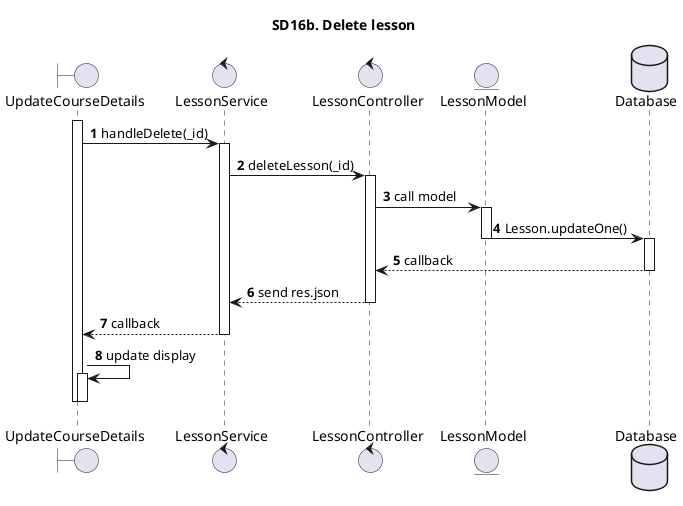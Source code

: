 @startuml SQ

autonumber

title SD16b. Delete lesson

boundary "UpdateCourseDetails"
control "LessonService"
control "LessonController"
entity "LessonModel"
database "Database" as Database
activate UpdateCourseDetails
UpdateCourseDetails -> LessonService: handleDelete(_id)
activate LessonService
LessonService -> LessonController: deleteLesson(_id)
activate LessonController
LessonController -> LessonModel: call model
activate LessonModel
LessonModel -> Database: Lesson.updateOne()
deactivate LessonModel
activate Database
Database --> LessonController: callback
deactivate Database
LessonController --> LessonService: send res.json
deactivate LessonController
LessonService --> UpdateCourseDetails: callback
deactivate LessonService
UpdateCourseDetails -> UpdateCourseDetails: update display
activate UpdateCourseDetails
deactivate UpdateCourseDetails
deactivate UpdateCourseDetails

@enduml